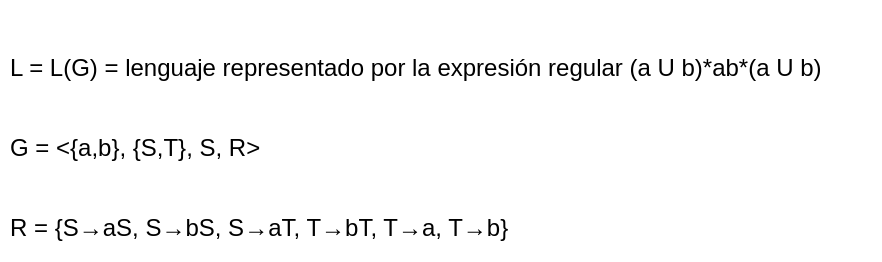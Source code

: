<mxfile version="14.1.8" type="device"><diagram id="aR-iKp3jL3q-XYXaMko0" name="Página-1"><mxGraphModel dx="496" dy="291" grid="1" gridSize="10" guides="1" tooltips="1" connect="1" arrows="1" fold="1" page="1" pageScale="1" pageWidth="827" pageHeight="1169" math="0" shadow="0"><root><mxCell id="0"/><mxCell id="1" parent="0"/><mxCell id="NigfudEDzybtHVA_JYAw-3" value="&lt;h1&gt;&lt;span style=&quot;font-size: 12px ; font-weight: 400 ; text-align: center&quot;&gt;L = L(G) = lenguaje representado por la expresión regular (a U b)*ab*(a U b)&lt;/span&gt;&lt;br&gt;&lt;/h1&gt;" style="text;html=1;strokeColor=none;fillColor=none;spacing=5;spacingTop=-20;whiteSpace=wrap;overflow=hidden;rounded=0;" vertex="1" parent="1"><mxGeometry x="40" y="40" width="440" height="40" as="geometry"/></mxCell><mxCell id="NigfudEDzybtHVA_JYAw-6" value="&lt;h1&gt;&lt;font style=&quot;font-size: 12px ; font-weight: normal&quot;&gt;&lt;font&gt;&lt;span style=&quot;text-align: center&quot;&gt;G = &amp;lt;{a,b}, {S,T}, S, R&lt;/span&gt;&lt;/font&gt;&amp;gt;&lt;/font&gt;&lt;/h1&gt;" style="text;html=1;strokeColor=none;fillColor=none;spacing=5;spacingTop=-20;whiteSpace=wrap;overflow=hidden;rounded=0;" vertex="1" parent="1"><mxGeometry x="40" y="80" width="440" height="40" as="geometry"/></mxCell><mxCell id="NigfudEDzybtHVA_JYAw-7" value="&lt;h1&gt;&lt;span style=&quot;font-weight: normal&quot;&gt;&lt;font style=&quot;font-size: 12px&quot;&gt;&lt;font&gt;&lt;span style=&quot;text-align: center&quot;&gt;R = {S&lt;/span&gt;→aS, S→bS, S&lt;/font&gt;→aT, T→bT, T→a, T→b}&lt;/font&gt;&lt;/span&gt;&lt;/h1&gt;" style="text;html=1;strokeColor=none;fillColor=none;spacing=5;spacingTop=-20;whiteSpace=wrap;overflow=hidden;rounded=0;" vertex="1" parent="1"><mxGeometry x="40" y="120" width="440" height="40" as="geometry"/></mxCell></root></mxGraphModel></diagram></mxfile>